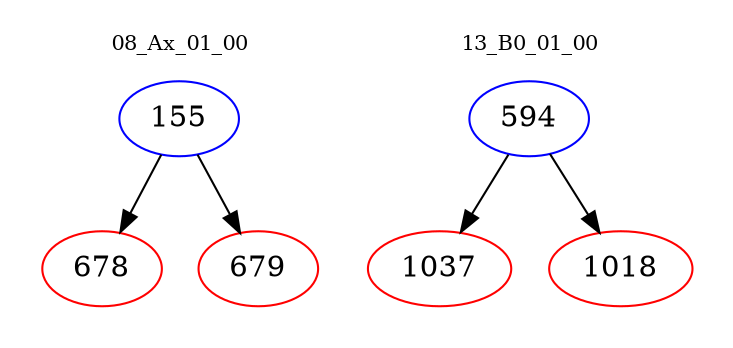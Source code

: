 digraph{
subgraph cluster_0 {
color = white
label = "08_Ax_01_00";
fontsize=10;
T0_155 [label="155", color="blue"]
T0_155 -> T0_678 [color="black"]
T0_678 [label="678", color="red"]
T0_155 -> T0_679 [color="black"]
T0_679 [label="679", color="red"]
}
subgraph cluster_1 {
color = white
label = "13_B0_01_00";
fontsize=10;
T1_594 [label="594", color="blue"]
T1_594 -> T1_1037 [color="black"]
T1_1037 [label="1037", color="red"]
T1_594 -> T1_1018 [color="black"]
T1_1018 [label="1018", color="red"]
}
}
